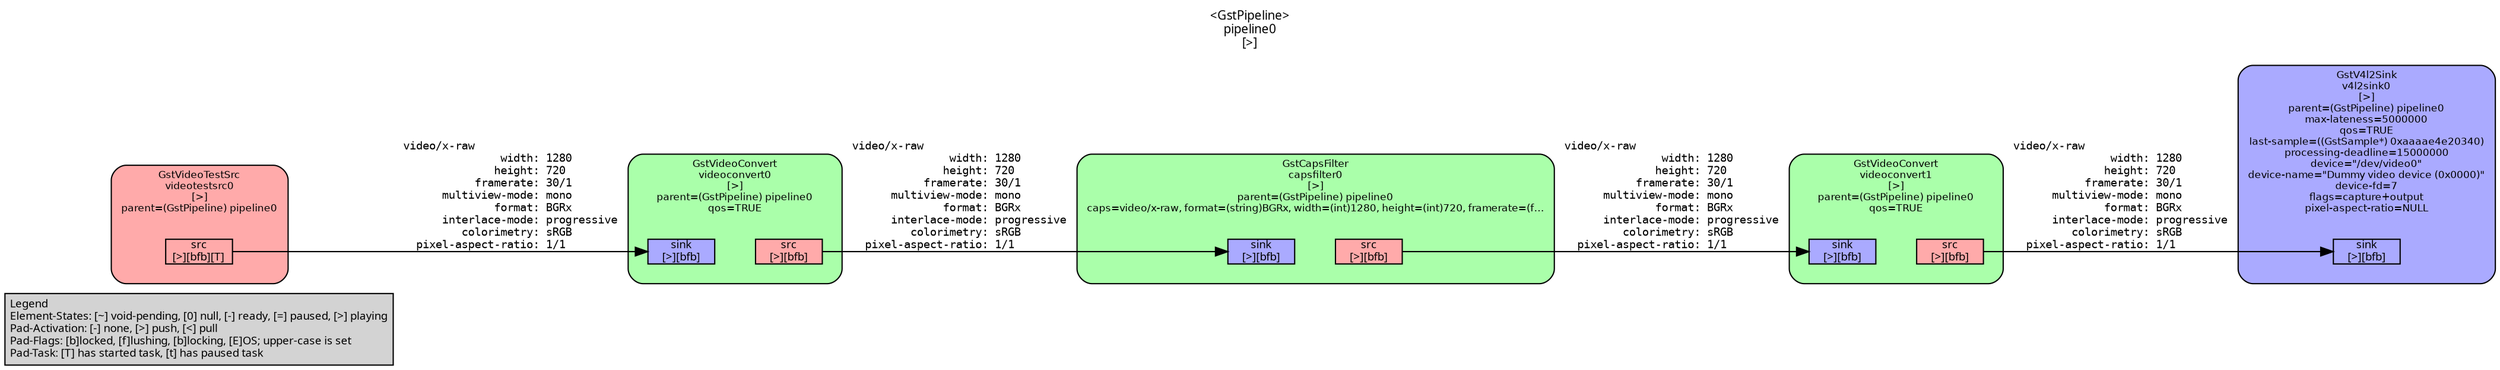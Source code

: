 digraph pipeline {
  rankdir=LR;
  fontname="sans";
  fontsize="10";
  labelloc=t;
  nodesep=.1;
  ranksep=.2;
  label="<GstPipeline>\npipeline0\n[>]";
  node [style="filled,rounded", shape=box, fontsize="9", fontname="sans", margin="0.0,0.0"];
  edge [labelfontsize="6", fontsize="9", fontname="monospace"];
  
  legend [
    pos="0,0!",
    margin="0.05,0.05",
    style="filled",
    label="Legend\lElement-States: [~] void-pending, [0] null, [-] ready, [=] paused, [>] playing\lPad-Activation: [-] none, [>] push, [<] pull\lPad-Flags: [b]locked, [f]lushing, [b]locking, [E]OS; upper-case is set\lPad-Task: [T] has started task, [t] has paused task\l",
  ];
  subgraph cluster_capsfilter0_0xaaaae4e501f0 {
    fontname="Bitstream Vera Sans";
    fontsize="8";
    style="filled,rounded";
    color=black;
    label="GstCapsFilter\ncapsfilter0\n[>]\nparent=(GstPipeline) pipeline0\ncaps=video/x-raw, format=(string)BGRx, width=(int)1280, height=(int)720, framerate=(f…";
    subgraph cluster_capsfilter0_0xaaaae4e501f0_sink {
      label="";
      style="invis";
      capsfilter0_0xaaaae4e501f0_sink_0xaaaae4e2ce60 [color=black, fillcolor="#aaaaff", label="sink\n[>][bfb]", height="0.2", style="filled,solid"];
    }

    subgraph cluster_capsfilter0_0xaaaae4e501f0_src {
      label="";
      style="invis";
      capsfilter0_0xaaaae4e501f0_src_0xaaaae4e2d0b0 [color=black, fillcolor="#ffaaaa", label="src\n[>][bfb]", height="0.2", style="filled,solid"];
    }

    capsfilter0_0xaaaae4e501f0_sink_0xaaaae4e2ce60 -> capsfilter0_0xaaaae4e501f0_src_0xaaaae4e2d0b0 [style="invis"];
    fillcolor="#aaffaa";
  }

  capsfilter0_0xaaaae4e501f0_src_0xaaaae4e2d0b0 -> videoconvert1_0xaaaae4e349a0_sink_0xaaaae4e2c770 [label="video/x-raw\l               width: 1280\l              height: 720\l           framerate: 30/1\l      multiview-mode: mono\l              format: BGRx\l      interlace-mode: progressive\l         colorimetry: sRGB\l  pixel-aspect-ratio: 1/1\l"]
  subgraph cluster_v4l2sink0_0xaaaae4e46890 {
    fontname="Bitstream Vera Sans";
    fontsize="8";
    style="filled,rounded";
    color=black;
    label="GstV4l2Sink\nv4l2sink0\n[>]\nparent=(GstPipeline) pipeline0\nmax-lateness=5000000\nqos=TRUE\nlast-sample=((GstSample*) 0xaaaae4e20340)\nprocessing-deadline=15000000\ndevice=\"/dev/video0\"\ndevice-name=\"Dummy video device (0x0000)\"\ndevice-fd=7\nflags=capture+output\npixel-aspect-ratio=NULL";
    subgraph cluster_v4l2sink0_0xaaaae4e46890_sink {
      label="";
      style="invis";
      v4l2sink0_0xaaaae4e46890_sink_0xaaaae4e2cc10 [color=black, fillcolor="#aaaaff", label="sink\n[>][bfb]", height="0.2", style="filled,solid"];
    }

    fillcolor="#aaaaff";
  }

  subgraph cluster_videoconvert1_0xaaaae4e349a0 {
    fontname="Bitstream Vera Sans";
    fontsize="8";
    style="filled,rounded";
    color=black;
    label="GstVideoConvert\nvideoconvert1\n[>]\nparent=(GstPipeline) pipeline0\nqos=TRUE";
    subgraph cluster_videoconvert1_0xaaaae4e349a0_sink {
      label="";
      style="invis";
      videoconvert1_0xaaaae4e349a0_sink_0xaaaae4e2c770 [color=black, fillcolor="#aaaaff", label="sink\n[>][bfb]", height="0.2", style="filled,solid"];
    }

    subgraph cluster_videoconvert1_0xaaaae4e349a0_src {
      label="";
      style="invis";
      videoconvert1_0xaaaae4e349a0_src_0xaaaae4e2c9c0 [color=black, fillcolor="#ffaaaa", label="src\n[>][bfb]", height="0.2", style="filled,solid"];
    }

    videoconvert1_0xaaaae4e349a0_sink_0xaaaae4e2c770 -> videoconvert1_0xaaaae4e349a0_src_0xaaaae4e2c9c0 [style="invis"];
    fillcolor="#aaffaa";
  }

  videoconvert1_0xaaaae4e349a0_src_0xaaaae4e2c9c0 -> v4l2sink0_0xaaaae4e46890_sink_0xaaaae4e2cc10 [label="video/x-raw\l               width: 1280\l              height: 720\l           framerate: 30/1\l      multiview-mode: mono\l              format: BGRx\l      interlace-mode: progressive\l         colorimetry: sRGB\l  pixel-aspect-ratio: 1/1\l"]
  subgraph cluster_videoconvert0_0xaaaae4e33a80 {
    fontname="Bitstream Vera Sans";
    fontsize="8";
    style="filled,rounded";
    color=black;
    label="GstVideoConvert\nvideoconvert0\n[>]\nparent=(GstPipeline) pipeline0\nqos=TRUE";
    subgraph cluster_videoconvert0_0xaaaae4e33a80_sink {
      label="";
      style="invis";
      videoconvert0_0xaaaae4e33a80_sink_0xaaaae4e2c2d0 [color=black, fillcolor="#aaaaff", label="sink\n[>][bfb]", height="0.2", style="filled,solid"];
    }

    subgraph cluster_videoconvert0_0xaaaae4e33a80_src {
      label="";
      style="invis";
      videoconvert0_0xaaaae4e33a80_src_0xaaaae4e2c520 [color=black, fillcolor="#ffaaaa", label="src\n[>][bfb]", height="0.2", style="filled,solid"];
    }

    videoconvert0_0xaaaae4e33a80_sink_0xaaaae4e2c2d0 -> videoconvert0_0xaaaae4e33a80_src_0xaaaae4e2c520 [style="invis"];
    fillcolor="#aaffaa";
  }

  videoconvert0_0xaaaae4e33a80_src_0xaaaae4e2c520 -> capsfilter0_0xaaaae4e501f0_sink_0xaaaae4e2ce60 [label="video/x-raw\l               width: 1280\l              height: 720\l           framerate: 30/1\l      multiview-mode: mono\l              format: BGRx\l      interlace-mode: progressive\l         colorimetry: sRGB\l  pixel-aspect-ratio: 1/1\l"]
  subgraph cluster_videotestsrc0_0xaaaae4e27c10 {
    fontname="Bitstream Vera Sans";
    fontsize="8";
    style="filled,rounded";
    color=black;
    label="GstVideoTestSrc\nvideotestsrc0\n[>]\nparent=(GstPipeline) pipeline0";
    subgraph cluster_videotestsrc0_0xaaaae4e27c10_src {
      label="";
      style="invis";
      videotestsrc0_0xaaaae4e27c10_src_0xaaaae4e2c080 [color=black, fillcolor="#ffaaaa", label="src\n[>][bfb][T]", height="0.2", style="filled,solid"];
    }

    fillcolor="#ffaaaa";
  }

  videotestsrc0_0xaaaae4e27c10_src_0xaaaae4e2c080 -> videoconvert0_0xaaaae4e33a80_sink_0xaaaae4e2c2d0 [label="video/x-raw\l               width: 1280\l              height: 720\l           framerate: 30/1\l      multiview-mode: mono\l              format: BGRx\l      interlace-mode: progressive\l         colorimetry: sRGB\l  pixel-aspect-ratio: 1/1\l"]
}

